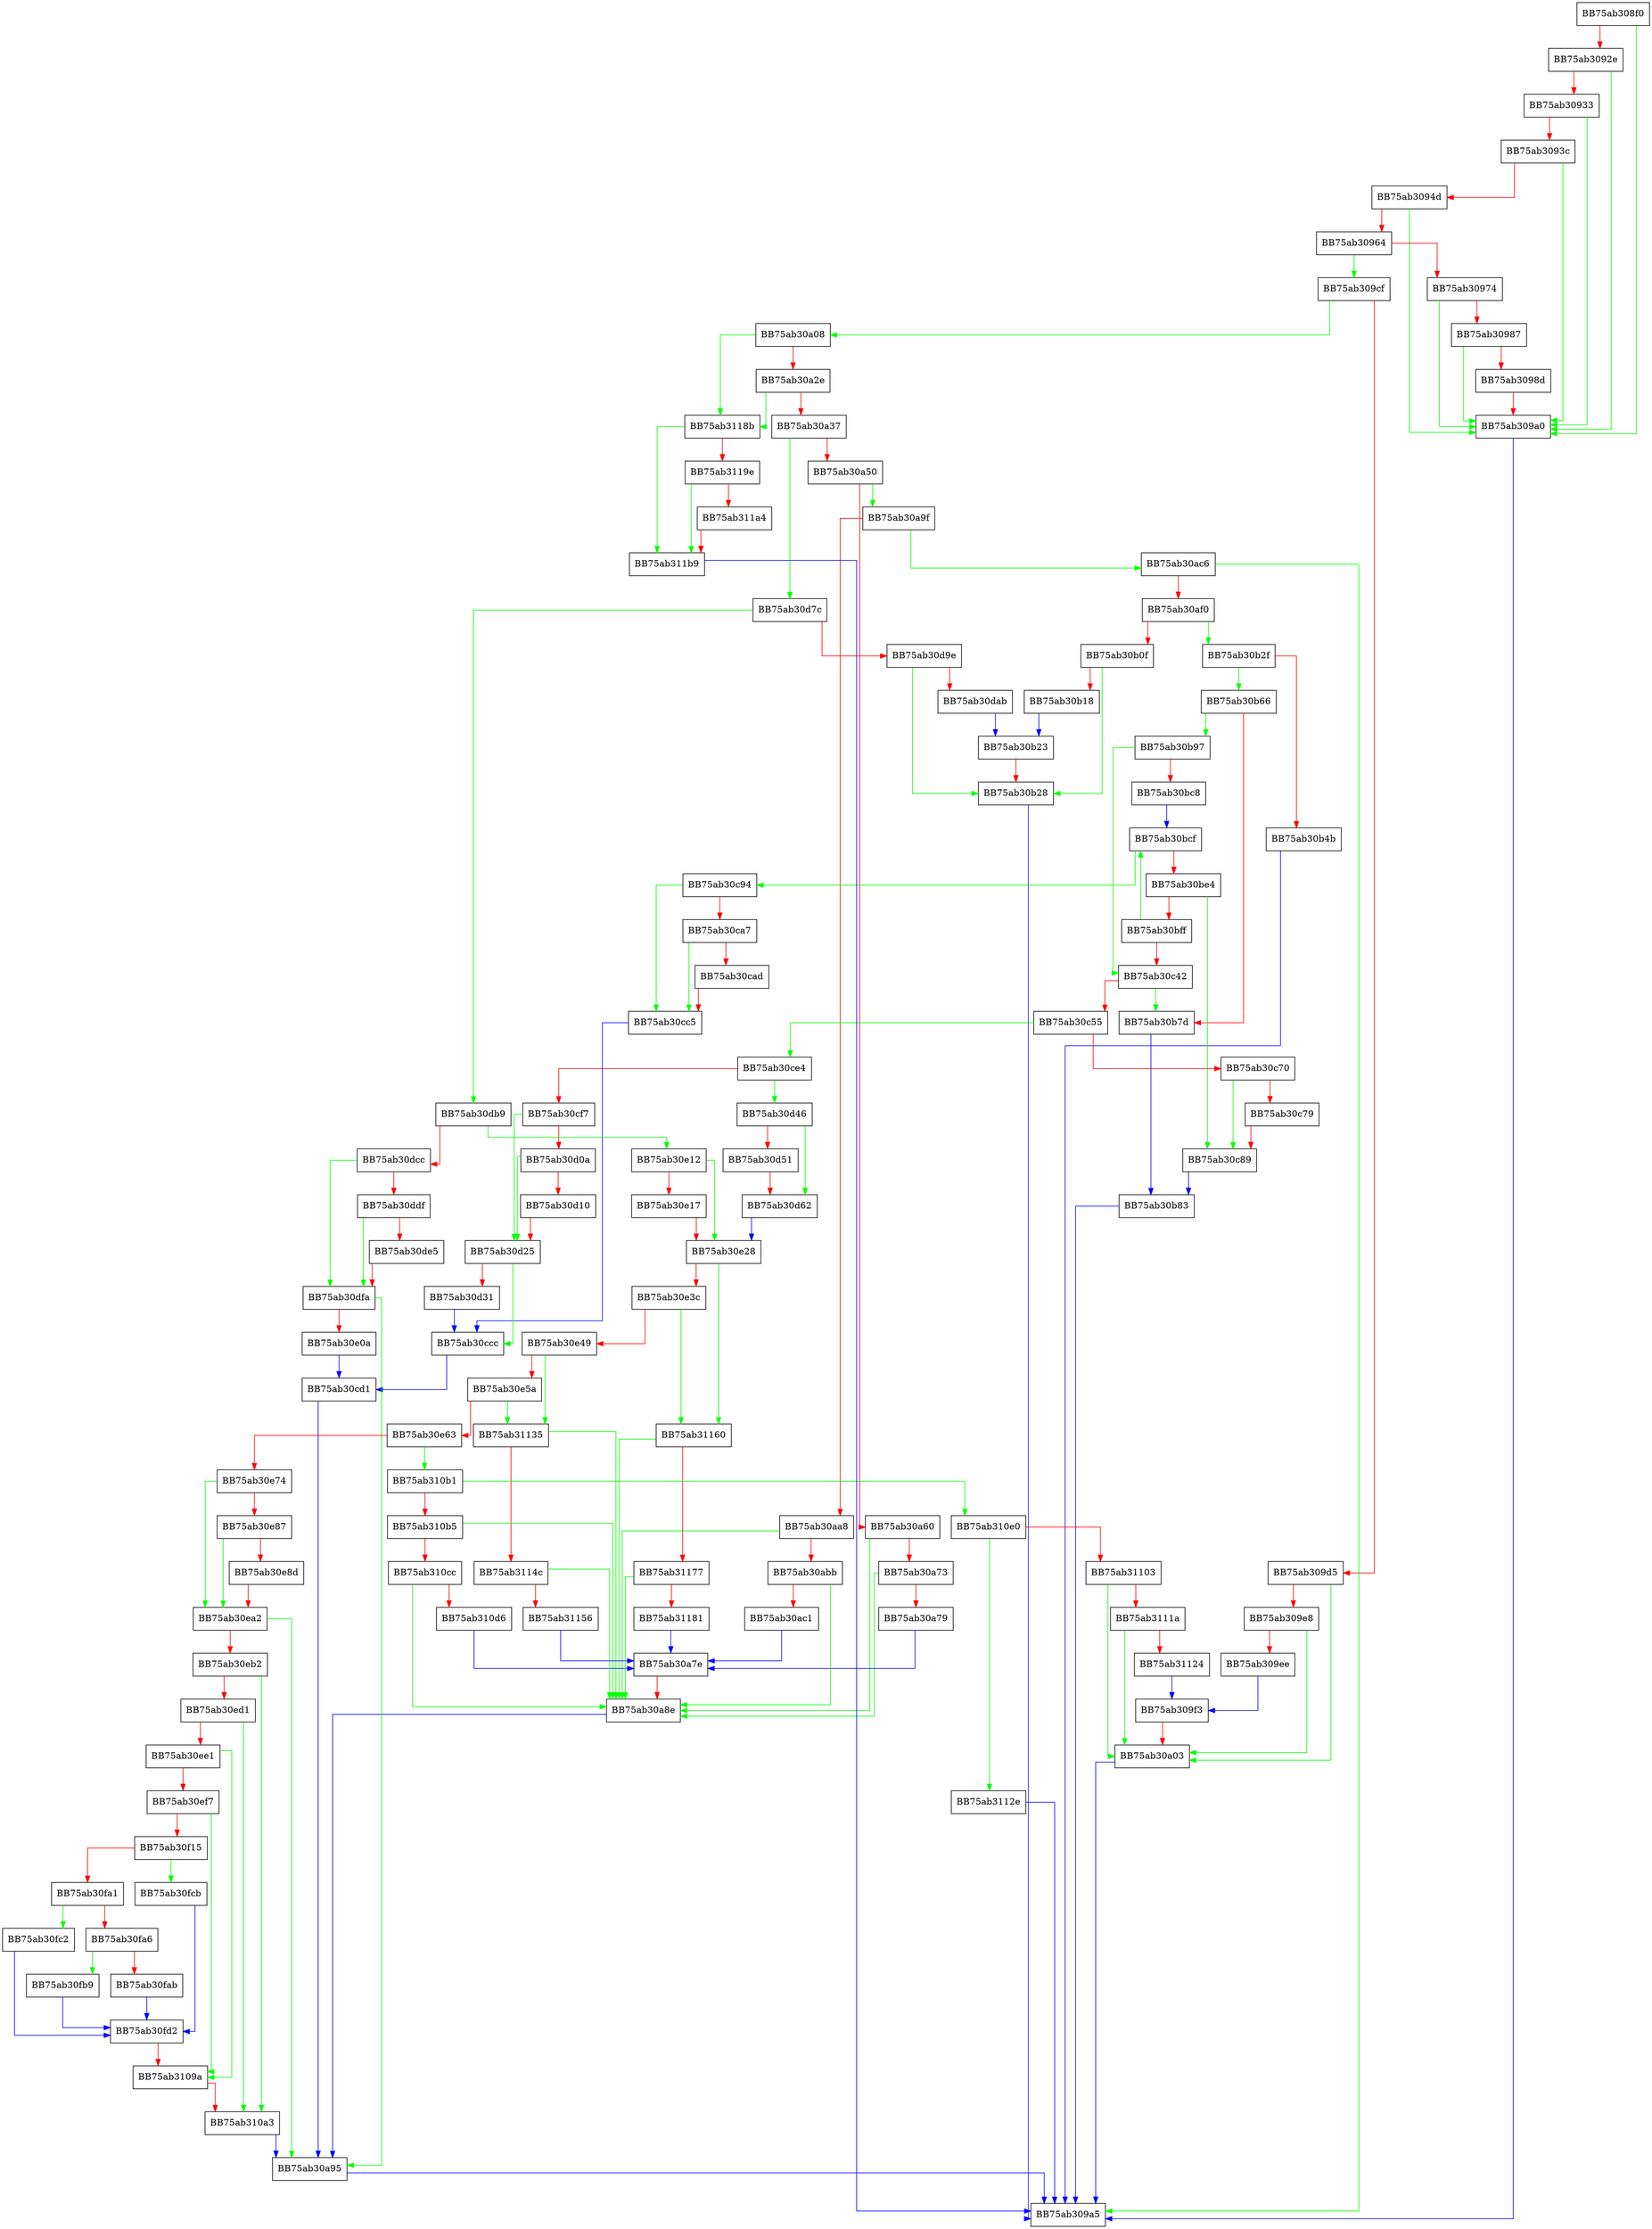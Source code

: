 digraph VerifyRFC3161TimestampSignature {
  node [shape="box"];
  graph [splines=ortho];
  BB75ab308f0 -> BB75ab309a0 [color="green"];
  BB75ab308f0 -> BB75ab3092e [color="red"];
  BB75ab3092e -> BB75ab309a0 [color="green"];
  BB75ab3092e -> BB75ab30933 [color="red"];
  BB75ab30933 -> BB75ab309a0 [color="green"];
  BB75ab30933 -> BB75ab3093c [color="red"];
  BB75ab3093c -> BB75ab309a0 [color="green"];
  BB75ab3093c -> BB75ab3094d [color="red"];
  BB75ab3094d -> BB75ab309a0 [color="green"];
  BB75ab3094d -> BB75ab30964 [color="red"];
  BB75ab30964 -> BB75ab309cf [color="green"];
  BB75ab30964 -> BB75ab30974 [color="red"];
  BB75ab30974 -> BB75ab309a0 [color="green"];
  BB75ab30974 -> BB75ab30987 [color="red"];
  BB75ab30987 -> BB75ab309a0 [color="green"];
  BB75ab30987 -> BB75ab3098d [color="red"];
  BB75ab3098d -> BB75ab309a0 [color="red"];
  BB75ab309a0 -> BB75ab309a5 [color="blue"];
  BB75ab309cf -> BB75ab30a08 [color="green"];
  BB75ab309cf -> BB75ab309d5 [color="red"];
  BB75ab309d5 -> BB75ab30a03 [color="green"];
  BB75ab309d5 -> BB75ab309e8 [color="red"];
  BB75ab309e8 -> BB75ab30a03 [color="green"];
  BB75ab309e8 -> BB75ab309ee [color="red"];
  BB75ab309ee -> BB75ab309f3 [color="blue"];
  BB75ab309f3 -> BB75ab30a03 [color="red"];
  BB75ab30a03 -> BB75ab309a5 [color="blue"];
  BB75ab30a08 -> BB75ab3118b [color="green"];
  BB75ab30a08 -> BB75ab30a2e [color="red"];
  BB75ab30a2e -> BB75ab3118b [color="green"];
  BB75ab30a2e -> BB75ab30a37 [color="red"];
  BB75ab30a37 -> BB75ab30d7c [color="green"];
  BB75ab30a37 -> BB75ab30a50 [color="red"];
  BB75ab30a50 -> BB75ab30a9f [color="green"];
  BB75ab30a50 -> BB75ab30a60 [color="red"];
  BB75ab30a60 -> BB75ab30a8e [color="green"];
  BB75ab30a60 -> BB75ab30a73 [color="red"];
  BB75ab30a73 -> BB75ab30a8e [color="green"];
  BB75ab30a73 -> BB75ab30a79 [color="red"];
  BB75ab30a79 -> BB75ab30a7e [color="blue"];
  BB75ab30a7e -> BB75ab30a8e [color="red"];
  BB75ab30a8e -> BB75ab30a95 [color="blue"];
  BB75ab30a95 -> BB75ab309a5 [color="blue"];
  BB75ab30a9f -> BB75ab30ac6 [color="green"];
  BB75ab30a9f -> BB75ab30aa8 [color="red"];
  BB75ab30aa8 -> BB75ab30a8e [color="green"];
  BB75ab30aa8 -> BB75ab30abb [color="red"];
  BB75ab30abb -> BB75ab30a8e [color="green"];
  BB75ab30abb -> BB75ab30ac1 [color="red"];
  BB75ab30ac1 -> BB75ab30a7e [color="blue"];
  BB75ab30ac6 -> BB75ab309a5 [color="green"];
  BB75ab30ac6 -> BB75ab30af0 [color="red"];
  BB75ab30af0 -> BB75ab30b2f [color="green"];
  BB75ab30af0 -> BB75ab30b0f [color="red"];
  BB75ab30b0f -> BB75ab30b28 [color="green"];
  BB75ab30b0f -> BB75ab30b18 [color="red"];
  BB75ab30b18 -> BB75ab30b23 [color="blue"];
  BB75ab30b23 -> BB75ab30b28 [color="red"];
  BB75ab30b28 -> BB75ab309a5 [color="blue"];
  BB75ab30b2f -> BB75ab30b66 [color="green"];
  BB75ab30b2f -> BB75ab30b4b [color="red"];
  BB75ab30b4b -> BB75ab309a5 [color="blue"];
  BB75ab30b66 -> BB75ab30b97 [color="green"];
  BB75ab30b66 -> BB75ab30b7d [color="red"];
  BB75ab30b7d -> BB75ab30b83 [color="blue"];
  BB75ab30b83 -> BB75ab309a5 [color="blue"];
  BB75ab30b97 -> BB75ab30c42 [color="green"];
  BB75ab30b97 -> BB75ab30bc8 [color="red"];
  BB75ab30bc8 -> BB75ab30bcf [color="blue"];
  BB75ab30bcf -> BB75ab30c94 [color="green"];
  BB75ab30bcf -> BB75ab30be4 [color="red"];
  BB75ab30be4 -> BB75ab30c89 [color="green"];
  BB75ab30be4 -> BB75ab30bff [color="red"];
  BB75ab30bff -> BB75ab30bcf [color="green"];
  BB75ab30bff -> BB75ab30c42 [color="red"];
  BB75ab30c42 -> BB75ab30b7d [color="green"];
  BB75ab30c42 -> BB75ab30c55 [color="red"];
  BB75ab30c55 -> BB75ab30ce4 [color="green"];
  BB75ab30c55 -> BB75ab30c70 [color="red"];
  BB75ab30c70 -> BB75ab30c89 [color="green"];
  BB75ab30c70 -> BB75ab30c79 [color="red"];
  BB75ab30c79 -> BB75ab30c89 [color="red"];
  BB75ab30c89 -> BB75ab30b83 [color="blue"];
  BB75ab30c94 -> BB75ab30cc5 [color="green"];
  BB75ab30c94 -> BB75ab30ca7 [color="red"];
  BB75ab30ca7 -> BB75ab30cc5 [color="green"];
  BB75ab30ca7 -> BB75ab30cad [color="red"];
  BB75ab30cad -> BB75ab30cc5 [color="red"];
  BB75ab30cc5 -> BB75ab30ccc [color="blue"];
  BB75ab30ccc -> BB75ab30cd1 [color="blue"];
  BB75ab30cd1 -> BB75ab30a95 [color="blue"];
  BB75ab30ce4 -> BB75ab30d46 [color="green"];
  BB75ab30ce4 -> BB75ab30cf7 [color="red"];
  BB75ab30cf7 -> BB75ab30d25 [color="green"];
  BB75ab30cf7 -> BB75ab30d0a [color="red"];
  BB75ab30d0a -> BB75ab30d25 [color="green"];
  BB75ab30d0a -> BB75ab30d10 [color="red"];
  BB75ab30d10 -> BB75ab30d25 [color="red"];
  BB75ab30d25 -> BB75ab30ccc [color="green"];
  BB75ab30d25 -> BB75ab30d31 [color="red"];
  BB75ab30d31 -> BB75ab30ccc [color="blue"];
  BB75ab30d46 -> BB75ab30d62 [color="green"];
  BB75ab30d46 -> BB75ab30d51 [color="red"];
  BB75ab30d51 -> BB75ab30d62 [color="red"];
  BB75ab30d62 -> BB75ab30e28 [color="blue"];
  BB75ab30d7c -> BB75ab30db9 [color="green"];
  BB75ab30d7c -> BB75ab30d9e [color="red"];
  BB75ab30d9e -> BB75ab30b28 [color="green"];
  BB75ab30d9e -> BB75ab30dab [color="red"];
  BB75ab30dab -> BB75ab30b23 [color="blue"];
  BB75ab30db9 -> BB75ab30e12 [color="green"];
  BB75ab30db9 -> BB75ab30dcc [color="red"];
  BB75ab30dcc -> BB75ab30dfa [color="green"];
  BB75ab30dcc -> BB75ab30ddf [color="red"];
  BB75ab30ddf -> BB75ab30dfa [color="green"];
  BB75ab30ddf -> BB75ab30de5 [color="red"];
  BB75ab30de5 -> BB75ab30dfa [color="red"];
  BB75ab30dfa -> BB75ab30a95 [color="green"];
  BB75ab30dfa -> BB75ab30e0a [color="red"];
  BB75ab30e0a -> BB75ab30cd1 [color="blue"];
  BB75ab30e12 -> BB75ab30e28 [color="green"];
  BB75ab30e12 -> BB75ab30e17 [color="red"];
  BB75ab30e17 -> BB75ab30e28 [color="red"];
  BB75ab30e28 -> BB75ab31160 [color="green"];
  BB75ab30e28 -> BB75ab30e3c [color="red"];
  BB75ab30e3c -> BB75ab31160 [color="green"];
  BB75ab30e3c -> BB75ab30e49 [color="red"];
  BB75ab30e49 -> BB75ab31135 [color="green"];
  BB75ab30e49 -> BB75ab30e5a [color="red"];
  BB75ab30e5a -> BB75ab31135 [color="green"];
  BB75ab30e5a -> BB75ab30e63 [color="red"];
  BB75ab30e63 -> BB75ab310b1 [color="green"];
  BB75ab30e63 -> BB75ab30e74 [color="red"];
  BB75ab30e74 -> BB75ab30ea2 [color="green"];
  BB75ab30e74 -> BB75ab30e87 [color="red"];
  BB75ab30e87 -> BB75ab30ea2 [color="green"];
  BB75ab30e87 -> BB75ab30e8d [color="red"];
  BB75ab30e8d -> BB75ab30ea2 [color="red"];
  BB75ab30ea2 -> BB75ab30a95 [color="green"];
  BB75ab30ea2 -> BB75ab30eb2 [color="red"];
  BB75ab30eb2 -> BB75ab310a3 [color="green"];
  BB75ab30eb2 -> BB75ab30ed1 [color="red"];
  BB75ab30ed1 -> BB75ab310a3 [color="green"];
  BB75ab30ed1 -> BB75ab30ee1 [color="red"];
  BB75ab30ee1 -> BB75ab3109a [color="green"];
  BB75ab30ee1 -> BB75ab30ef7 [color="red"];
  BB75ab30ef7 -> BB75ab3109a [color="green"];
  BB75ab30ef7 -> BB75ab30f15 [color="red"];
  BB75ab30f15 -> BB75ab30fcb [color="green"];
  BB75ab30f15 -> BB75ab30fa1 [color="red"];
  BB75ab30fa1 -> BB75ab30fc2 [color="green"];
  BB75ab30fa1 -> BB75ab30fa6 [color="red"];
  BB75ab30fa6 -> BB75ab30fb9 [color="green"];
  BB75ab30fa6 -> BB75ab30fab [color="red"];
  BB75ab30fab -> BB75ab30fd2 [color="blue"];
  BB75ab30fb9 -> BB75ab30fd2 [color="blue"];
  BB75ab30fc2 -> BB75ab30fd2 [color="blue"];
  BB75ab30fcb -> BB75ab30fd2 [color="blue"];
  BB75ab30fd2 -> BB75ab3109a [color="red"];
  BB75ab3109a -> BB75ab310a3 [color="red"];
  BB75ab310a3 -> BB75ab30a95 [color="blue"];
  BB75ab310b1 -> BB75ab310e0 [color="green"];
  BB75ab310b1 -> BB75ab310b5 [color="red"];
  BB75ab310b5 -> BB75ab30a8e [color="green"];
  BB75ab310b5 -> BB75ab310cc [color="red"];
  BB75ab310cc -> BB75ab30a8e [color="green"];
  BB75ab310cc -> BB75ab310d6 [color="red"];
  BB75ab310d6 -> BB75ab30a7e [color="blue"];
  BB75ab310e0 -> BB75ab3112e [color="green"];
  BB75ab310e0 -> BB75ab31103 [color="red"];
  BB75ab31103 -> BB75ab30a03 [color="green"];
  BB75ab31103 -> BB75ab3111a [color="red"];
  BB75ab3111a -> BB75ab30a03 [color="green"];
  BB75ab3111a -> BB75ab31124 [color="red"];
  BB75ab31124 -> BB75ab309f3 [color="blue"];
  BB75ab3112e -> BB75ab309a5 [color="blue"];
  BB75ab31135 -> BB75ab30a8e [color="green"];
  BB75ab31135 -> BB75ab3114c [color="red"];
  BB75ab3114c -> BB75ab30a8e [color="green"];
  BB75ab3114c -> BB75ab31156 [color="red"];
  BB75ab31156 -> BB75ab30a7e [color="blue"];
  BB75ab31160 -> BB75ab30a8e [color="green"];
  BB75ab31160 -> BB75ab31177 [color="red"];
  BB75ab31177 -> BB75ab30a8e [color="green"];
  BB75ab31177 -> BB75ab31181 [color="red"];
  BB75ab31181 -> BB75ab30a7e [color="blue"];
  BB75ab3118b -> BB75ab311b9 [color="green"];
  BB75ab3118b -> BB75ab3119e [color="red"];
  BB75ab3119e -> BB75ab311b9 [color="green"];
  BB75ab3119e -> BB75ab311a4 [color="red"];
  BB75ab311a4 -> BB75ab311b9 [color="red"];
  BB75ab311b9 -> BB75ab309a5 [color="blue"];
}